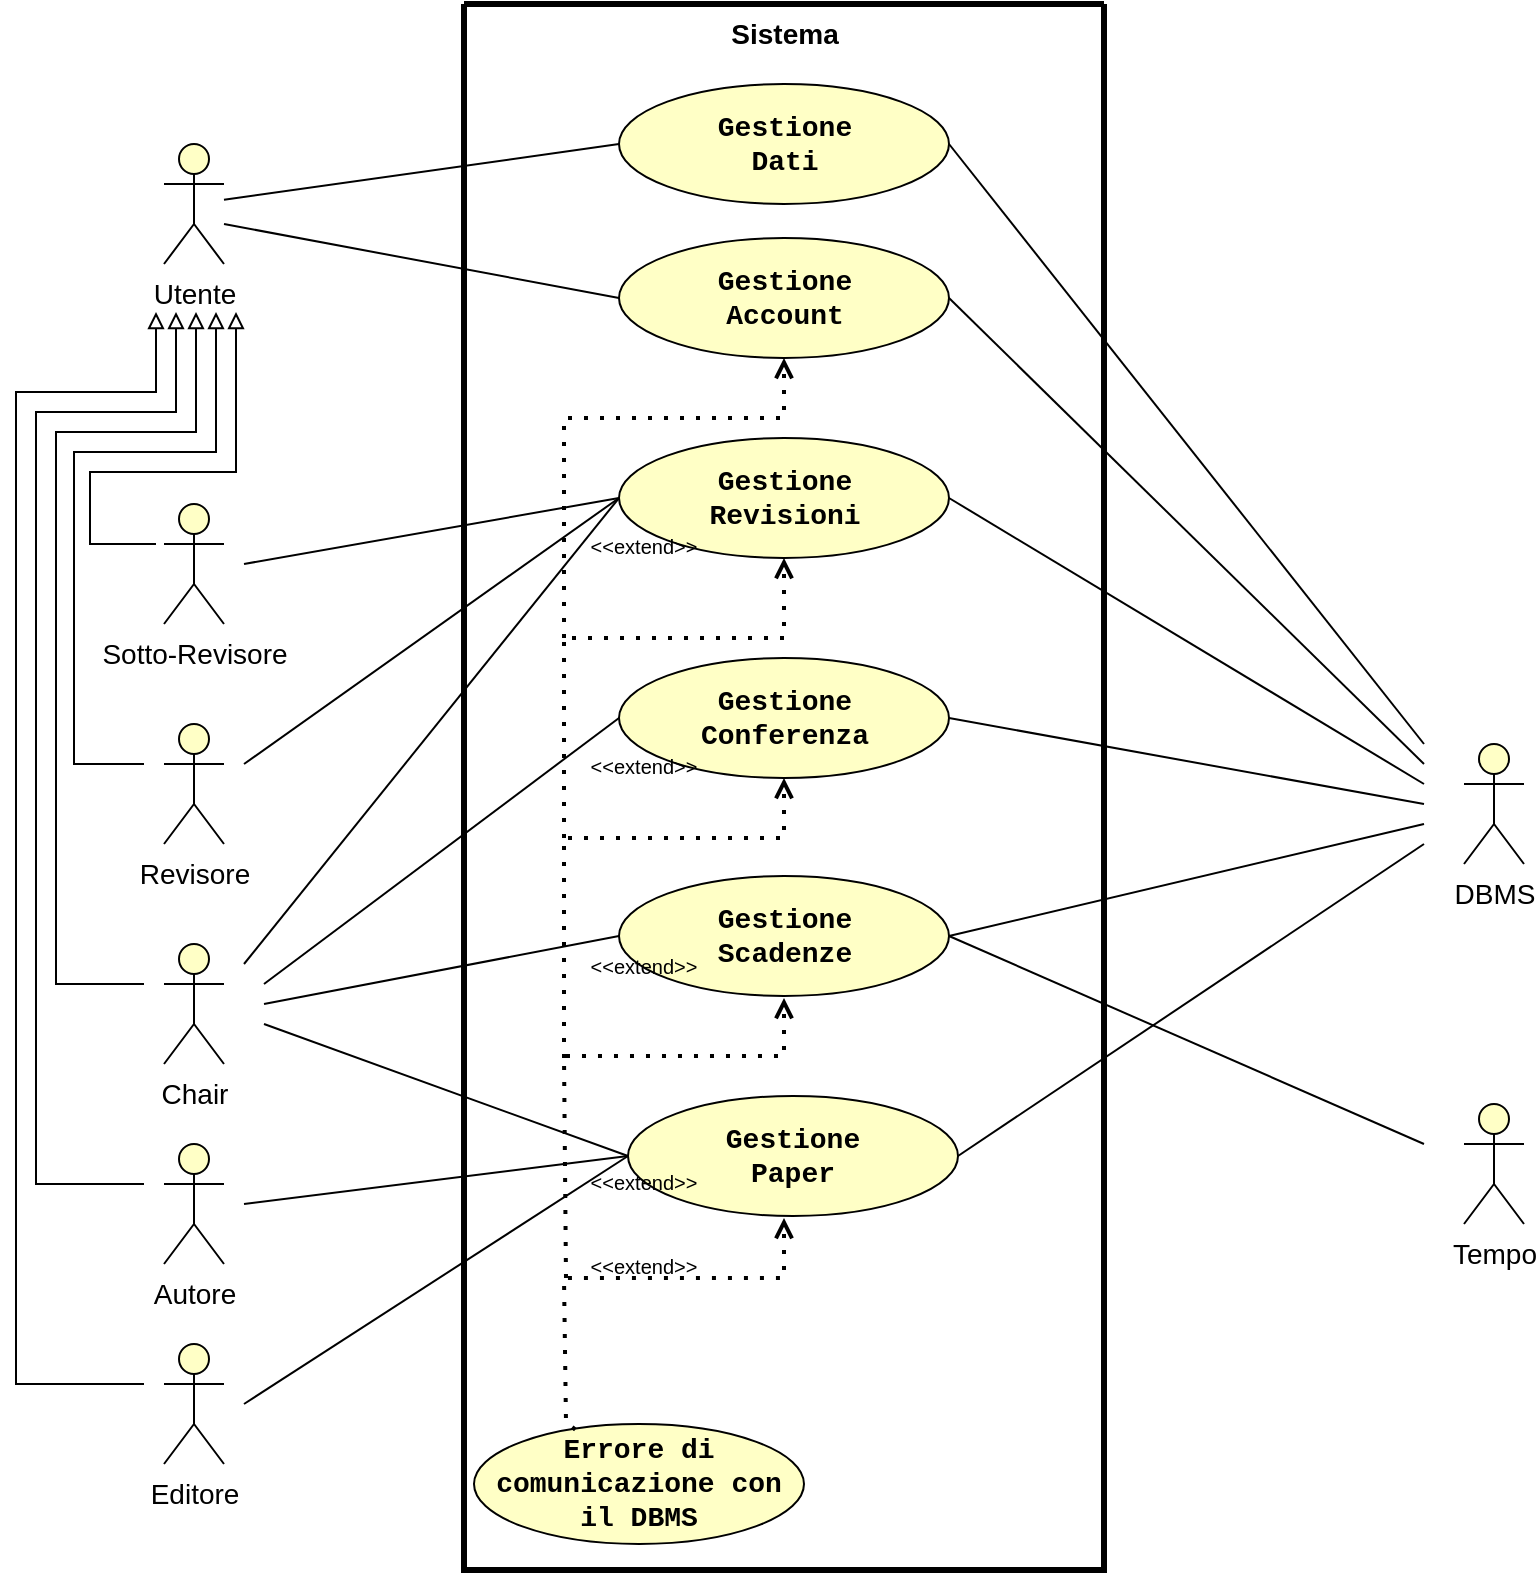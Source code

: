 <mxfile version="27.0.4">
  <diagram name="Page-1" id="3WrCtMFRqj1QOnCrlEEc">
    <mxGraphModel dx="868" dy="446" grid="1" gridSize="10" guides="1" tooltips="1" connect="1" arrows="1" fold="1" page="1" pageScale="1" pageWidth="850" pageHeight="1100" background="light-dark(#FFFFFF,#FFFFFF)" math="0" shadow="0">
      <root>
        <mxCell id="0" />
        <mxCell id="1" parent="0" />
        <mxCell id="1eNqCUqUD9JuJW1qk43Z-1" value="" style="swimlane;startSize=0;swimlaneFillColor=none;strokeWidth=3;strokeColor=light-dark(#000000,#000000);labelBackgroundColor=none;fontColor=light-dark(#000000,#000000);fillColor=default;" parent="1" vertex="1">
          <mxGeometry x="240" y="30" width="320" height="783" as="geometry">
            <mxRectangle x="260" y="90" width="50" height="40" as="alternateBounds" />
          </mxGeometry>
        </mxCell>
        <mxCell id="1eNqCUqUD9JuJW1qk43Z-10" value="&lt;font style=&quot;color: light-dark(rgb(0, 0, 0), rgb(0, 0, 0)); font-size: 14px;&quot; face=&quot;Courier New&quot;&gt;&lt;b&gt;Gestione&lt;/b&gt;&lt;/font&gt;&lt;div&gt;&lt;font style=&quot;color: light-dark(rgb(0, 0, 0), rgb(0, 0, 0)); font-size: 14px;&quot; face=&quot;Courier New&quot;&gt;&lt;b&gt;Account&lt;/b&gt;&lt;/font&gt;&lt;/div&gt;" style="ellipse;whiteSpace=wrap;html=1;fillColor=light-dark(#FFFFC6,#FDF89C);strokeColor=light-dark(#000000,#000000);gradientColor=none;" parent="1eNqCUqUD9JuJW1qk43Z-1" vertex="1">
          <mxGeometry x="77.5" y="117" width="165" height="60" as="geometry" />
        </mxCell>
        <mxCell id="1eNqCUqUD9JuJW1qk43Z-13" value="&lt;font face=&quot;Courier New&quot; style=&quot;color: light-dark(rgb(0, 0, 0), rgb(0, 0, 0)); font-size: 14px;&quot;&gt;&lt;b&gt;Gestione&lt;/b&gt;&lt;/font&gt;&lt;div&gt;&lt;span style=&quot;font-family: &amp;quot;Courier New&amp;quot;;&quot;&gt;&lt;font style=&quot;color: light-dark(rgb(0, 0, 0), rgb(0, 0, 0)); font-size: 14px;&quot;&gt;&lt;b&gt;Revisioni&lt;/b&gt;&lt;/font&gt;&lt;/span&gt;&lt;/div&gt;" style="ellipse;whiteSpace=wrap;html=1;fillColor=light-dark(#FFFFC6,#FDF89C);strokeColor=light-dark(#000000,#000000);" parent="1eNqCUqUD9JuJW1qk43Z-1" vertex="1">
          <mxGeometry x="77.5" y="217" width="165" height="60" as="geometry" />
        </mxCell>
        <mxCell id="1eNqCUqUD9JuJW1qk43Z-14" value="&lt;font face=&quot;Courier New&quot; style=&quot;color: light-dark(rgb(0, 0, 0), rgb(0, 0, 0)); font-size: 14px;&quot;&gt;&lt;b&gt;Gestione&lt;/b&gt;&lt;/font&gt;&lt;div&gt;&lt;font style=&quot;color: light-dark(rgb(0, 0, 0), rgb(0, 0, 0)); font-size: 14px;&quot; face=&quot;Courier New&quot;&gt;&lt;b&gt;Conferenza&lt;/b&gt;&lt;/font&gt;&lt;/div&gt;" style="ellipse;whiteSpace=wrap;html=1;fillColor=light-dark(#FFFFC6,#FDF89C);strokeColor=light-dark(#000000,#000000);" parent="1eNqCUqUD9JuJW1qk43Z-1" vertex="1">
          <mxGeometry x="77.5" y="327" width="165" height="60" as="geometry" />
        </mxCell>
        <mxCell id="1eNqCUqUD9JuJW1qk43Z-15" value="&lt;font face=&quot;Courier New&quot; style=&quot;color: light-dark(rgb(0, 0, 0), rgb(0, 0, 0)); font-size: 14px;&quot;&gt;&lt;b&gt;Gestione&lt;/b&gt;&lt;/font&gt;&lt;div&gt;&lt;span style=&quot;font-family: &amp;quot;Courier New&amp;quot;;&quot;&gt;&lt;font style=&quot;color: light-dark(rgb(0, 0, 0), rgb(0, 0, 0)); font-size: 14px;&quot;&gt;&lt;b&gt;Paper&lt;/b&gt;&lt;/font&gt;&lt;/span&gt;&lt;/div&gt;" style="ellipse;whiteSpace=wrap;html=1;fillColor=light-dark(#FFFFC6,#FDF89C);strokeColor=light-dark(#000000,#000000);" parent="1eNqCUqUD9JuJW1qk43Z-1" vertex="1">
          <mxGeometry x="82" y="546" width="165" height="60" as="geometry" />
        </mxCell>
        <mxCell id="1eNqCUqUD9JuJW1qk43Z-30" value="&lt;font face=&quot;Courier New&quot; style=&quot;color: light-dark(rgb(0, 0, 0), rgb(0, 0, 0)); font-size: 14px;&quot;&gt;&lt;b&gt;Gestione&lt;/b&gt;&lt;/font&gt;&lt;div&gt;&lt;font face=&quot;Courier New&quot; style=&quot;color: light-dark(rgb(0, 0, 0), rgb(0, 0, 0)); font-size: 14px;&quot;&gt;&lt;b&gt;Scadenze&lt;/b&gt;&lt;/font&gt;&lt;/div&gt;" style="ellipse;whiteSpace=wrap;html=1;fillColor=light-dark(#FFFFC6,#FDF89C);strokeColor=light-dark(#000000,#000000);" parent="1eNqCUqUD9JuJW1qk43Z-1" vertex="1">
          <mxGeometry x="77.5" y="436" width="165" height="60" as="geometry" />
        </mxCell>
        <mxCell id="gYo0cPuWThSeLoVCJnns-1" value="&lt;font style=&quot;color: light-dark(rgb(0, 0, 0), rgb(0, 0, 0));&quot; face=&quot;Courier New&quot;&gt;&lt;span style=&quot;font-size: 14px;&quot;&gt;&lt;b style=&quot;&quot;&gt;Errore di comunicazione con il DBMS&lt;/b&gt;&lt;/span&gt;&lt;/font&gt;" style="ellipse;whiteSpace=wrap;html=1;fillColor=light-dark(#FFFFC6,#FDF89C);strokeColor=light-dark(#000000,#000000);" parent="1eNqCUqUD9JuJW1qk43Z-1" vertex="1">
          <mxGeometry x="5" y="710" width="165" height="60" as="geometry" />
        </mxCell>
        <mxCell id="gYo0cPuWThSeLoVCJnns-2" value="&lt;font style=&quot;color: light-dark(rgb(0, 0, 0), rgb(0, 0, 0));&quot;&gt;&lt;font style=&quot;font-size: 14px;&quot;&gt;&lt;b style=&quot;&quot;&gt;Si&lt;/b&gt;&lt;/font&gt;&lt;b style=&quot;font-size: 14px;&quot;&gt;stema&lt;/b&gt;&lt;/font&gt;" style="text;html=1;align=center;verticalAlign=middle;resizable=0;points=[];autosize=1;strokeColor=none;fillColor=none;" parent="1eNqCUqUD9JuJW1qk43Z-1" vertex="1">
          <mxGeometry x="120" width="80" height="30" as="geometry" />
        </mxCell>
        <mxCell id="gYo0cPuWThSeLoVCJnns-7" value="" style="endArrow=open;dashed=1;html=1;dashPattern=1 3;strokeWidth=2;rounded=0;strokeColor=light-dark(#000000,#000000);endFill=0;entryX=0.5;entryY=1;entryDx=0;entryDy=0;" parent="1eNqCUqUD9JuJW1qk43Z-1" target="1eNqCUqUD9JuJW1qk43Z-14" edge="1">
          <mxGeometry width="50" height="50" relative="1" as="geometry">
            <mxPoint x="50" y="527" as="sourcePoint" />
            <mxPoint x="170" y="407" as="targetPoint" />
            <Array as="points">
              <mxPoint x="50" y="417" />
              <mxPoint x="160" y="417" />
            </Array>
          </mxGeometry>
        </mxCell>
        <mxCell id="gYo0cPuWThSeLoVCJnns-8" value="" style="endArrow=open;dashed=1;html=1;dashPattern=1 3;strokeWidth=2;rounded=0;strokeColor=light-dark(#000000,#000000);endFill=0;entryX=0.5;entryY=1;entryDx=0;entryDy=0;" parent="1eNqCUqUD9JuJW1qk43Z-1" target="1eNqCUqUD9JuJW1qk43Z-13" edge="1">
          <mxGeometry width="50" height="50" relative="1" as="geometry">
            <mxPoint x="50" y="417" as="sourcePoint" />
            <mxPoint x="160" y="267" as="targetPoint" />
            <Array as="points">
              <mxPoint x="50" y="317" />
              <mxPoint x="160" y="317" />
            </Array>
          </mxGeometry>
        </mxCell>
        <mxCell id="gYo0cPuWThSeLoVCJnns-9" value="" style="endArrow=open;dashed=1;html=1;dashPattern=1 3;strokeWidth=2;rounded=0;strokeColor=light-dark(#000000,#000000);endFill=0;entryX=0.5;entryY=1;entryDx=0;entryDy=0;" parent="1eNqCUqUD9JuJW1qk43Z-1" target="1eNqCUqUD9JuJW1qk43Z-10" edge="1">
          <mxGeometry width="50" height="50" relative="1" as="geometry">
            <mxPoint x="50" y="317" as="sourcePoint" />
            <mxPoint x="110" y="227" as="targetPoint" />
            <Array as="points">
              <mxPoint x="50" y="207" />
              <mxPoint x="160" y="207" />
            </Array>
          </mxGeometry>
        </mxCell>
        <mxCell id="gYo0cPuWThSeLoVCJnns-5" value="" style="endArrow=open;dashed=1;html=1;dashPattern=1 3;strokeWidth=2;rounded=0;strokeColor=light-dark(#000000,#000000);endFill=0;exitX=0.307;exitY=0.047;exitDx=0;exitDy=0;exitPerimeter=0;" parent="1eNqCUqUD9JuJW1qk43Z-1" source="gYo0cPuWThSeLoVCJnns-1" edge="1">
          <mxGeometry width="50" height="50" relative="1" as="geometry">
            <mxPoint x="90" y="747" as="sourcePoint" />
            <mxPoint x="160" y="607" as="targetPoint" />
            <Array as="points">
              <mxPoint x="51" y="709" />
              <mxPoint x="50" y="637" />
              <mxPoint x="160" y="637" />
            </Array>
          </mxGeometry>
        </mxCell>
        <mxCell id="gYo0cPuWThSeLoVCJnns-27" value="&lt;font style=&quot;color: light-dark(rgb(0, 0, 0), rgb(0, 0, 0)); font-size: 10px;&quot;&gt;&amp;lt;&amp;lt;extend&amp;gt;&amp;gt;&lt;/font&gt;" style="text;html=1;align=center;verticalAlign=middle;whiteSpace=wrap;rounded=0;" parent="1eNqCUqUD9JuJW1qk43Z-1" vertex="1">
          <mxGeometry x="59.5" y="626" width="60" height="10" as="geometry" />
        </mxCell>
        <mxCell id="cf3j3HZ5GNxcZprnCfMQ-6" value="" style="endArrow=open;dashed=1;html=1;dashPattern=1 3;strokeWidth=2;rounded=0;strokeColor=light-dark(#000000,#000000);endFill=0;" parent="1eNqCUqUD9JuJW1qk43Z-1" edge="1">
          <mxGeometry width="50" height="50" relative="1" as="geometry">
            <mxPoint x="51" y="637" as="sourcePoint" />
            <mxPoint x="160" y="497" as="targetPoint" />
            <Array as="points">
              <mxPoint x="50" y="526" />
              <mxPoint x="160" y="526" />
            </Array>
          </mxGeometry>
        </mxCell>
        <mxCell id="mEkjoVn7n9u_g6h99U5X-1" value="&lt;font style=&quot;color: light-dark(rgb(0, 0, 0), rgb(0, 0, 0)); font-size: 14px;&quot; face=&quot;Courier New&quot;&gt;&lt;b&gt;Gestione&lt;/b&gt;&lt;/font&gt;&lt;div&gt;&lt;font style=&quot;color: light-dark(rgb(0, 0, 0), rgb(0, 0, 0)); font-size: 14px;&quot; face=&quot;Courier New&quot;&gt;&lt;b&gt;Dati&lt;/b&gt;&lt;/font&gt;&lt;/div&gt;" style="ellipse;whiteSpace=wrap;html=1;fillColor=light-dark(#FFFFC6,#FDF89C);strokeColor=light-dark(#000000,#000000);gradientColor=none;" vertex="1" parent="1eNqCUqUD9JuJW1qk43Z-1">
          <mxGeometry x="77.5" y="40" width="165" height="60" as="geometry" />
        </mxCell>
        <mxCell id="1eNqCUqUD9JuJW1qk43Z-6" style="edgeStyle=orthogonalEdgeStyle;rounded=0;orthogonalLoop=1;jettySize=auto;html=1;endArrow=block;endFill=0;strokeColor=light-dark(#000000,#000000);strokeWidth=1;" parent="1" edge="1">
          <mxGeometry relative="1" as="geometry">
            <mxPoint x="116" y="184" as="targetPoint" />
            <mxPoint x="80" y="410" as="sourcePoint" />
            <Array as="points">
              <mxPoint x="45" y="410" />
              <mxPoint x="45" y="254" />
              <mxPoint x="116" y="254" />
            </Array>
          </mxGeometry>
        </mxCell>
        <mxCell id="1eNqCUqUD9JuJW1qk43Z-7" value="&lt;font face=&quot;Helvetica&quot; style=&quot;color: light-dark(rgb(0, 0, 0), rgb(0, 0, 0)); font-size: 14px;&quot;&gt;Autore&lt;/font&gt;" style="shape=umlActor;verticalLabelPosition=bottom;verticalAlign=top;html=1;outlineConnect=0;strokeColor=light-dark(#000000,#000000);fillColor=light-dark(#FFFFC6,#FDF89C);" parent="1" vertex="1">
          <mxGeometry x="90" y="600" width="30" height="60" as="geometry" />
        </mxCell>
        <mxCell id="1eNqCUqUD9JuJW1qk43Z-16" value="&lt;font face=&quot;Helvetica&quot; style=&quot;color: light-dark(rgb(0, 0, 0), rgb(0, 0, 0)); font-size: 14px;&quot;&gt;Chair&lt;/font&gt;" style="shape=umlActor;verticalLabelPosition=bottom;verticalAlign=top;html=1;outlineConnect=0;strokeColor=light-dark(#000000,#000000);fillColor=light-dark(#FFFFC6,#FDF89C);" parent="1" vertex="1">
          <mxGeometry x="90" y="500" width="30" height="60" as="geometry" />
        </mxCell>
        <mxCell id="1eNqCUqUD9JuJW1qk43Z-17" value="&lt;font face=&quot;Helvetica&quot; style=&quot;color: light-dark(rgb(0, 0, 0), rgb(0, 0, 0)); font-size: 14px;&quot;&gt;Revisore&lt;/font&gt;" style="shape=umlActor;verticalLabelPosition=bottom;verticalAlign=top;html=1;outlineConnect=0;strokeColor=light-dark(#000000,#000000);fillColor=light-dark(#FFFFC6,#FDF89C);" parent="1" vertex="1">
          <mxGeometry x="90" y="390" width="30" height="60" as="geometry" />
        </mxCell>
        <mxCell id="1eNqCUqUD9JuJW1qk43Z-18" value="&lt;font face=&quot;Helvetica&quot; style=&quot;color: light-dark(rgb(0, 0, 0), rgb(0, 0, 0)); font-size: 14px;&quot;&gt;Sotto-Revisore&lt;/font&gt;" style="shape=umlActor;verticalLabelPosition=bottom;verticalAlign=top;html=1;outlineConnect=0;strokeColor=light-dark(#000000,#000000);fillColor=light-dark(#FFFFC6,#FDF89C);" parent="1" vertex="1">
          <mxGeometry x="90" y="280" width="30" height="60" as="geometry" />
        </mxCell>
        <mxCell id="1eNqCUqUD9JuJW1qk43Z-22" style="rounded=0;orthogonalLoop=1;jettySize=auto;html=1;entryX=0;entryY=0.5;entryDx=0;entryDy=0;strokeColor=light-dark(#000000,#000000);endArrow=none;startFill=0;" parent="1" target="1eNqCUqUD9JuJW1qk43Z-10" edge="1">
          <mxGeometry relative="1" as="geometry">
            <mxPoint x="120" y="140" as="sourcePoint" />
          </mxGeometry>
        </mxCell>
        <mxCell id="1eNqCUqUD9JuJW1qk43Z-19" value="&lt;font style=&quot;color: light-dark(rgb(0, 0, 0), rgb(0, 0, 0)); font-size: 14px;&quot;&gt;Utente&lt;/font&gt;" style="shape=umlActor;verticalLabelPosition=bottom;verticalAlign=top;html=1;outlineConnect=0;strokeColor=light-dark(#000000,#000000);fillColor=light-dark(#FFFFC6,#FDF89C);" parent="1" vertex="1">
          <mxGeometry x="90" y="100" width="30" height="60" as="geometry" />
        </mxCell>
        <mxCell id="1eNqCUqUD9JuJW1qk43Z-23" style="rounded=0;orthogonalLoop=1;jettySize=auto;html=1;strokeColor=light-dark(#000000,#000000);endArrow=none;startFill=0;entryX=0;entryY=0.5;entryDx=0;entryDy=0;" parent="1" target="1eNqCUqUD9JuJW1qk43Z-13" edge="1">
          <mxGeometry relative="1" as="geometry">
            <mxPoint x="130" y="310" as="sourcePoint" />
            <mxPoint x="323" y="160" as="targetPoint" />
          </mxGeometry>
        </mxCell>
        <mxCell id="1eNqCUqUD9JuJW1qk43Z-24" style="rounded=0;orthogonalLoop=1;jettySize=auto;html=1;strokeColor=light-dark(#000000,#000000);endArrow=none;startFill=0;entryX=0;entryY=0.5;entryDx=0;entryDy=0;" parent="1" target="1eNqCUqUD9JuJW1qk43Z-13" edge="1">
          <mxGeometry relative="1" as="geometry">
            <mxPoint x="130" y="410" as="sourcePoint" />
            <mxPoint x="323" y="340" as="targetPoint" />
          </mxGeometry>
        </mxCell>
        <mxCell id="1eNqCUqUD9JuJW1qk43Z-25" style="rounded=0;orthogonalLoop=1;jettySize=auto;html=1;strokeColor=light-dark(#000000,#000000);endArrow=none;startFill=0;entryX=0;entryY=0.5;entryDx=0;entryDy=0;" parent="1" target="1eNqCUqUD9JuJW1qk43Z-14" edge="1">
          <mxGeometry relative="1" as="geometry">
            <mxPoint x="140" y="520" as="sourcePoint" />
            <mxPoint x="323" y="340" as="targetPoint" />
          </mxGeometry>
        </mxCell>
        <mxCell id="1eNqCUqUD9JuJW1qk43Z-26" style="rounded=0;orthogonalLoop=1;jettySize=auto;html=1;strokeColor=light-dark(#000000,#000000);endArrow=none;startFill=0;entryX=0;entryY=0.5;entryDx=0;entryDy=0;" parent="1" target="1eNqCUqUD9JuJW1qk43Z-15" edge="1">
          <mxGeometry relative="1" as="geometry">
            <mxPoint x="140" y="540" as="sourcePoint" />
            <mxPoint x="323" y="430" as="targetPoint" />
          </mxGeometry>
        </mxCell>
        <mxCell id="1eNqCUqUD9JuJW1qk43Z-28" style="rounded=0;orthogonalLoop=1;jettySize=auto;html=1;strokeColor=light-dark(#000000,#000000);endArrow=none;startFill=0;entryX=0;entryY=0.5;entryDx=0;entryDy=0;" parent="1" target="1eNqCUqUD9JuJW1qk43Z-13" edge="1">
          <mxGeometry relative="1" as="geometry">
            <mxPoint x="130" y="510" as="sourcePoint" />
            <mxPoint x="323" y="430" as="targetPoint" />
          </mxGeometry>
        </mxCell>
        <mxCell id="1eNqCUqUD9JuJW1qk43Z-29" style="rounded=0;orthogonalLoop=1;jettySize=auto;html=1;strokeColor=light-dark(#000000,#000000);endArrow=none;startFill=0;entryX=0;entryY=0.5;entryDx=0;entryDy=0;" parent="1" target="1eNqCUqUD9JuJW1qk43Z-15" edge="1">
          <mxGeometry relative="1" as="geometry">
            <mxPoint x="130" y="630" as="sourcePoint" />
            <mxPoint x="323" y="610" as="targetPoint" />
          </mxGeometry>
        </mxCell>
        <mxCell id="1eNqCUqUD9JuJW1qk43Z-31" style="rounded=0;orthogonalLoop=1;jettySize=auto;html=1;strokeColor=light-dark(#000000,#000000);endArrow=none;startFill=0;entryX=0;entryY=0.5;entryDx=0;entryDy=0;" parent="1" target="1eNqCUqUD9JuJW1qk43Z-30" edge="1">
          <mxGeometry relative="1" as="geometry">
            <mxPoint x="140" y="530" as="sourcePoint" />
            <mxPoint x="318" y="700" as="targetPoint" />
          </mxGeometry>
        </mxCell>
        <mxCell id="1eNqCUqUD9JuJW1qk43Z-32" value="&lt;font face=&quot;Helvetica&quot; style=&quot;color: light-dark(rgb(0, 0, 0), rgb(0, 0, 0)); font-size: 14px;&quot;&gt;DBMS&lt;/font&gt;" style="shape=umlActor;verticalLabelPosition=bottom;verticalAlign=top;html=1;outlineConnect=0;strokeColor=light-dark(#000000,#000000);fillColor=light-dark(#FFFFC6,#FDF89C);" parent="1" vertex="1">
          <mxGeometry x="740" y="400" width="30" height="60" as="geometry" />
        </mxCell>
        <mxCell id="1eNqCUqUD9JuJW1qk43Z-33" value="&lt;font style=&quot;color: light-dark(rgb(0, 0, 0), rgb(0, 0, 0)); font-size: 14px;&quot;&gt;Tempo&lt;/font&gt;" style="shape=umlActor;verticalLabelPosition=bottom;verticalAlign=top;html=1;outlineConnect=0;strokeColor=light-dark(#000000,#000000);fillColor=light-dark(#FFFFC6,#FDF89C);" parent="1" vertex="1">
          <mxGeometry x="740" y="580" width="30" height="60" as="geometry" />
        </mxCell>
        <mxCell id="1eNqCUqUD9JuJW1qk43Z-36" style="rounded=0;orthogonalLoop=1;jettySize=auto;html=1;strokeColor=light-dark(#000000,#000000);endArrow=none;startFill=0;exitX=1;exitY=0.5;exitDx=0;exitDy=0;" parent="1" source="1eNqCUqUD9JuJW1qk43Z-10" edge="1">
          <mxGeometry relative="1" as="geometry">
            <mxPoint x="530" y="330" as="sourcePoint" />
            <mxPoint x="720" y="410" as="targetPoint" />
          </mxGeometry>
        </mxCell>
        <mxCell id="1eNqCUqUD9JuJW1qk43Z-37" style="rounded=0;orthogonalLoop=1;jettySize=auto;html=1;strokeColor=light-dark(#000000,#000000);endArrow=none;startFill=0;exitX=1;exitY=0.5;exitDx=0;exitDy=0;" parent="1" source="1eNqCUqUD9JuJW1qk43Z-13" edge="1">
          <mxGeometry relative="1" as="geometry">
            <mxPoint x="488" y="250" as="sourcePoint" />
            <mxPoint x="720" y="420" as="targetPoint" />
          </mxGeometry>
        </mxCell>
        <mxCell id="1eNqCUqUD9JuJW1qk43Z-38" style="rounded=0;orthogonalLoop=1;jettySize=auto;html=1;strokeColor=light-dark(#000000,#000000);endArrow=none;startFill=0;exitX=1;exitY=0.5;exitDx=0;exitDy=0;" parent="1" source="1eNqCUqUD9JuJW1qk43Z-14" edge="1">
          <mxGeometry relative="1" as="geometry">
            <mxPoint x="488" y="340" as="sourcePoint" />
            <mxPoint x="720" y="430" as="targetPoint" />
          </mxGeometry>
        </mxCell>
        <mxCell id="1eNqCUqUD9JuJW1qk43Z-39" style="rounded=0;orthogonalLoop=1;jettySize=auto;html=1;strokeColor=light-dark(#000000,#000000);endArrow=none;startFill=0;exitX=1;exitY=0.5;exitDx=0;exitDy=0;" parent="1" source="1eNqCUqUD9JuJW1qk43Z-15" edge="1">
          <mxGeometry relative="1" as="geometry">
            <mxPoint x="480" y="510" as="sourcePoint" />
            <mxPoint x="720" y="450" as="targetPoint" />
          </mxGeometry>
        </mxCell>
        <mxCell id="1eNqCUqUD9JuJW1qk43Z-40" style="rounded=0;orthogonalLoop=1;jettySize=auto;html=1;strokeColor=light-dark(#000000,#000000);endArrow=none;startFill=0;exitX=1;exitY=0.5;exitDx=0;exitDy=0;" parent="1" source="1eNqCUqUD9JuJW1qk43Z-30" edge="1">
          <mxGeometry relative="1" as="geometry">
            <mxPoint x="490" y="520" as="sourcePoint" />
            <mxPoint x="720" y="440" as="targetPoint" />
          </mxGeometry>
        </mxCell>
        <mxCell id="1eNqCUqUD9JuJW1qk43Z-42" style="rounded=0;orthogonalLoop=1;jettySize=auto;html=1;strokeColor=light-dark(#000000,#000000);endArrow=none;startFill=0;exitX=1;exitY=0.5;exitDx=0;exitDy=0;" parent="1" source="1eNqCUqUD9JuJW1qk43Z-30" edge="1">
          <mxGeometry relative="1" as="geometry">
            <mxPoint x="490" y="520" as="sourcePoint" />
            <mxPoint x="720" y="600" as="targetPoint" />
          </mxGeometry>
        </mxCell>
        <mxCell id="sZZkWRfHeeR4qMs7b2rZ-11" style="edgeStyle=orthogonalEdgeStyle;rounded=0;orthogonalLoop=1;jettySize=auto;html=1;endArrow=block;endFill=0;strokeColor=light-dark(#000000,#000000);" parent="1" edge="1">
          <mxGeometry relative="1" as="geometry">
            <mxPoint x="106" y="184" as="targetPoint" />
            <mxPoint x="80" y="520" as="sourcePoint" />
            <Array as="points">
              <mxPoint x="36" y="514" />
              <mxPoint x="36" y="244" />
              <mxPoint x="106" y="244" />
              <mxPoint x="106" y="194" />
            </Array>
          </mxGeometry>
        </mxCell>
        <mxCell id="sZZkWRfHeeR4qMs7b2rZ-12" style="edgeStyle=orthogonalEdgeStyle;rounded=0;orthogonalLoop=1;jettySize=auto;html=1;endArrow=block;endFill=0;strokeColor=light-dark(#000000,#000000);" parent="1" edge="1">
          <mxGeometry relative="1" as="geometry">
            <mxPoint x="96" y="184" as="targetPoint" />
            <mxPoint x="80" y="620" as="sourcePoint" />
            <Array as="points">
              <mxPoint x="26" y="614" />
              <mxPoint x="26" y="234" />
              <mxPoint x="96" y="234" />
              <mxPoint x="96" y="194" />
            </Array>
          </mxGeometry>
        </mxCell>
        <mxCell id="zpWcOhDEUucsBWKw6AgS-9" value="" style="endArrow=block;html=1;rounded=0;strokeColor=light-dark(#000000,#000000);endFill=0;strokeWidth=1;startSize=6;jumpSize=6;targetPerimeterSpacing=0;endSize=6;" parent="1" edge="1">
          <mxGeometry width="50" height="50" relative="1" as="geometry">
            <mxPoint x="86" y="300" as="sourcePoint" />
            <mxPoint x="126" y="184" as="targetPoint" />
            <Array as="points">
              <mxPoint x="86" y="300" />
              <mxPoint x="80" y="300" />
              <mxPoint x="66" y="300" />
              <mxPoint x="53" y="300" />
              <mxPoint x="53" y="264" />
              <mxPoint x="86" y="264" />
              <mxPoint x="126" y="264" />
            </Array>
          </mxGeometry>
        </mxCell>
        <mxCell id="gYo0cPuWThSeLoVCJnns-28" value="&lt;font style=&quot;color: light-dark(rgb(0, 0, 0), rgb(0, 0, 0)); font-size: 10px;&quot;&gt;&amp;lt;&amp;lt;extend&amp;gt;&amp;gt;&lt;/font&gt;" style="text;html=1;align=center;verticalAlign=middle;whiteSpace=wrap;rounded=0;" parent="1" vertex="1">
          <mxGeometry x="299.5" y="614" width="60" height="10" as="geometry" />
        </mxCell>
        <mxCell id="gYo0cPuWThSeLoVCJnns-29" value="&lt;font style=&quot;color: light-dark(rgb(0, 0, 0), rgb(0, 0, 0)); font-size: 10px;&quot;&gt;&amp;lt;&amp;lt;extend&amp;gt;&amp;gt;&lt;/font&gt;" style="text;html=1;align=center;verticalAlign=middle;whiteSpace=wrap;rounded=0;" parent="1" vertex="1">
          <mxGeometry x="299.5" y="506" width="60" height="10" as="geometry" />
        </mxCell>
        <mxCell id="gYo0cPuWThSeLoVCJnns-30" value="&lt;font style=&quot;color: light-dark(rgb(0, 0, 0), rgb(0, 0, 0)); font-size: 10px;&quot;&gt;&amp;lt;&amp;lt;extend&amp;gt;&amp;gt;&lt;/font&gt;" style="text;html=1;align=center;verticalAlign=middle;whiteSpace=wrap;rounded=0;" parent="1" vertex="1">
          <mxGeometry x="299.5" y="406" width="60" height="10" as="geometry" />
        </mxCell>
        <mxCell id="gYo0cPuWThSeLoVCJnns-31" value="&lt;font style=&quot;color: light-dark(rgb(0, 0, 0), rgb(0, 0, 0)); font-size: 10px;&quot;&gt;&amp;lt;&amp;lt;extend&amp;gt;&amp;gt;&lt;/font&gt;" style="text;html=1;align=center;verticalAlign=middle;whiteSpace=wrap;rounded=0;" parent="1" vertex="1">
          <mxGeometry x="299.5" y="296" width="60" height="10" as="geometry" />
        </mxCell>
        <mxCell id="cf3j3HZ5GNxcZprnCfMQ-1" value="&lt;font face=&quot;Helvetica&quot; style=&quot;color: light-dark(rgb(0, 0, 0), rgb(0, 0, 0)); font-size: 14px;&quot;&gt;Editore&lt;/font&gt;" style="shape=umlActor;verticalLabelPosition=bottom;verticalAlign=top;html=1;outlineConnect=0;strokeColor=light-dark(#000000,#000000);fillColor=light-dark(#FFFFC6,#FDF89C);" parent="1" vertex="1">
          <mxGeometry x="90" y="700" width="30" height="60" as="geometry" />
        </mxCell>
        <mxCell id="cf3j3HZ5GNxcZprnCfMQ-2" style="rounded=0;orthogonalLoop=1;jettySize=auto;html=1;strokeColor=light-dark(#000000,#000000);endArrow=none;startFill=0;entryX=0;entryY=0.5;entryDx=0;entryDy=0;" parent="1" target="1eNqCUqUD9JuJW1qk43Z-15" edge="1">
          <mxGeometry relative="1" as="geometry">
            <mxPoint x="130" y="730" as="sourcePoint" />
            <mxPoint x="332" y="609" as="targetPoint" />
          </mxGeometry>
        </mxCell>
        <mxCell id="cf3j3HZ5GNxcZprnCfMQ-3" style="edgeStyle=orthogonalEdgeStyle;rounded=0;orthogonalLoop=1;jettySize=auto;html=1;endArrow=block;endFill=0;strokeColor=light-dark(#000000,#000000);" parent="1" edge="1">
          <mxGeometry relative="1" as="geometry">
            <mxPoint x="86" y="184" as="targetPoint" />
            <mxPoint x="80" y="720" as="sourcePoint" />
            <Array as="points">
              <mxPoint x="16" y="720" />
              <mxPoint x="16" y="224" />
              <mxPoint x="86" y="224" />
            </Array>
          </mxGeometry>
        </mxCell>
        <mxCell id="mEkjoVn7n9u_g6h99U5X-2" style="rounded=0;orthogonalLoop=1;jettySize=auto;html=1;entryX=0;entryY=0.5;entryDx=0;entryDy=0;strokeColor=light-dark(#000000,#000000);endArrow=none;startFill=0;" edge="1" parent="1" source="1eNqCUqUD9JuJW1qk43Z-19" target="mEkjoVn7n9u_g6h99U5X-1">
          <mxGeometry relative="1" as="geometry">
            <mxPoint x="130" y="150" as="sourcePoint" />
            <mxPoint x="328" y="187" as="targetPoint" />
          </mxGeometry>
        </mxCell>
        <mxCell id="mEkjoVn7n9u_g6h99U5X-3" style="rounded=0;orthogonalLoop=1;jettySize=auto;html=1;strokeColor=light-dark(#000000,#000000);endArrow=none;startFill=0;exitX=1;exitY=0.5;exitDx=0;exitDy=0;" edge="1" parent="1" source="mEkjoVn7n9u_g6h99U5X-1">
          <mxGeometry relative="1" as="geometry">
            <mxPoint x="582" y="170" as="sourcePoint" />
            <mxPoint x="720" y="400" as="targetPoint" />
          </mxGeometry>
        </mxCell>
      </root>
    </mxGraphModel>
  </diagram>
</mxfile>
